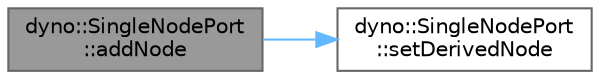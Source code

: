 digraph "dyno::SingleNodePort::addNode"
{
 // LATEX_PDF_SIZE
  bgcolor="transparent";
  edge [fontname=Helvetica,fontsize=10,labelfontname=Helvetica,labelfontsize=10];
  node [fontname=Helvetica,fontsize=10,shape=box,height=0.2,width=0.4];
  rankdir="LR";
  Node1 [id="Node000001",label="dyno::SingleNodePort\l::addNode",height=0.2,width=0.4,color="gray40", fillcolor="grey60", style="filled", fontcolor="black",tooltip=" "];
  Node1 -> Node2 [id="edge1_Node000001_Node000002",color="steelblue1",style="solid",tooltip=" "];
  Node2 [id="Node000002",label="dyno::SingleNodePort\l::setDerivedNode",height=0.2,width=0.4,color="grey40", fillcolor="white", style="filled",URL="$classdyno_1_1_single_node_port.html#a19a329addbfd7383bfd8f1865fed325f",tooltip=" "];
}
